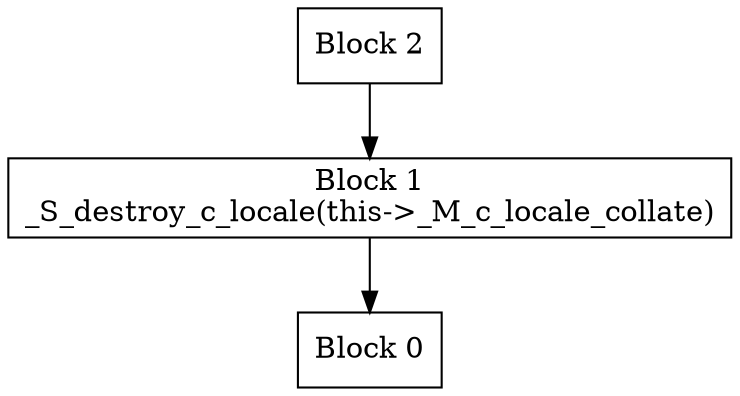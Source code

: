 digraph CFG {
  node [shape=box];
  0 [label="Block 0\n"];
  1 [label="Block 1\n_S_destroy_c_locale(this->_M_c_locale_collate)\n"];
  2 [label="Block 2\n"];
  1 -> 0;
  2 -> 1;
}
